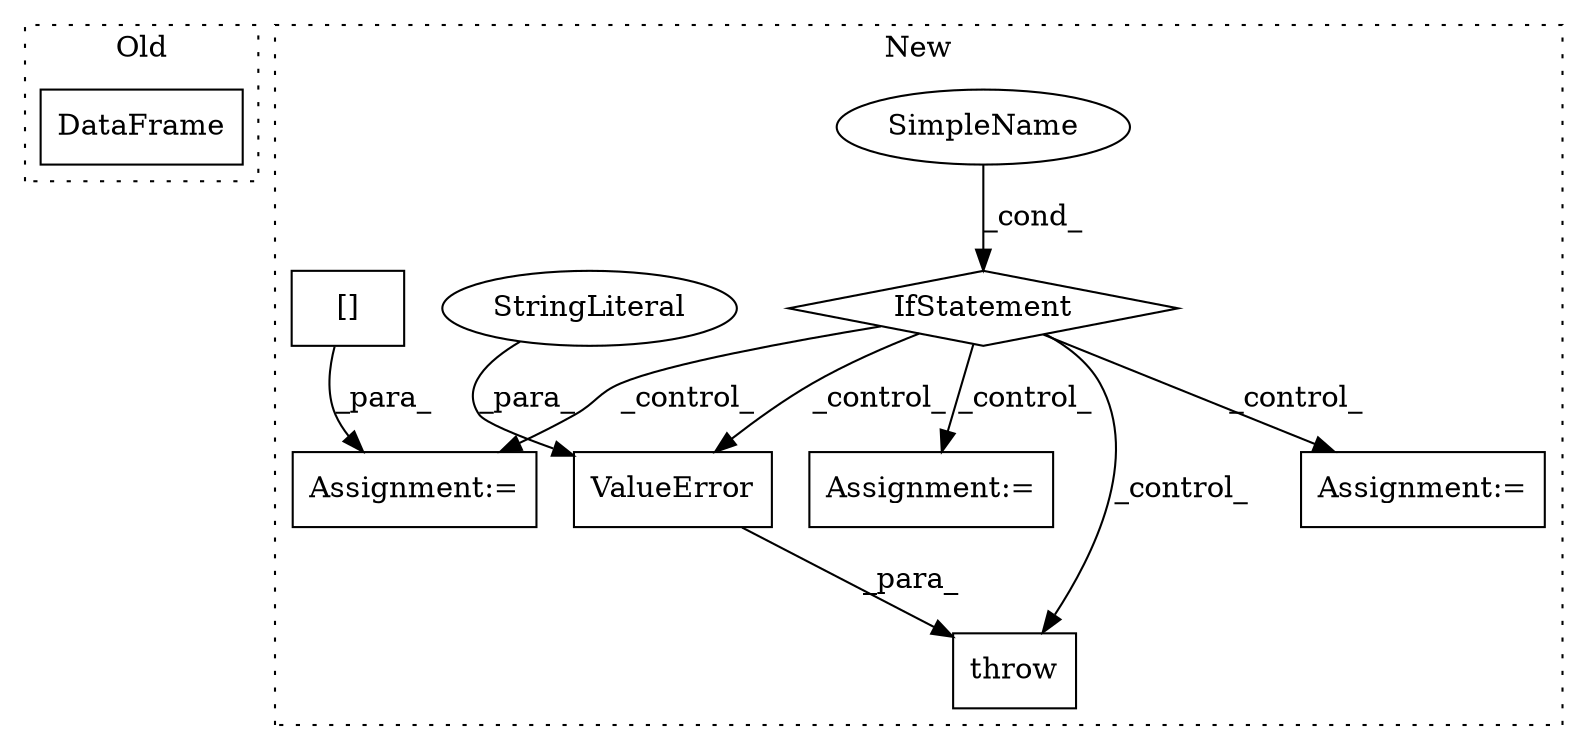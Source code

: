digraph G {
subgraph cluster0 {
1 [label="DataFrame" a="32" s="657,679" l="10,1" shape="box"];
label = "Old";
style="dotted";
}
subgraph cluster1 {
2 [label="ValueError" a="32" s="492,561" l="11,1" shape="box"];
3 [label="IfStatement" a="25" s="413,476" l="4,2" shape="diamond"];
4 [label="SimpleName" a="42" s="" l="" shape="ellipse"];
5 [label="Assignment:=" a="7" s="749" l="1" shape="box"];
6 [label="Assignment:=" a="7" s="677" l="1" shape="box"];
7 [label="Assignment:=" a="7" s="1095" l="1" shape="box"];
8 [label="throw" a="53" s="486" l="6" shape="box"];
9 [label="StringLiteral" a="45" s="503" l="58" shape="ellipse"];
10 [label="[]" a="2" s="678,690" l="3,1" shape="box"];
label = "New";
style="dotted";
}
2 -> 8 [label="_para_"];
3 -> 6 [label="_control_"];
3 -> 5 [label="_control_"];
3 -> 7 [label="_control_"];
3 -> 2 [label="_control_"];
3 -> 8 [label="_control_"];
4 -> 3 [label="_cond_"];
9 -> 2 [label="_para_"];
10 -> 6 [label="_para_"];
}